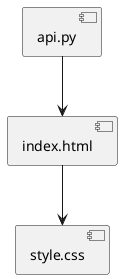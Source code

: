 @startuml diagramName
component "api.py" as Backend
component "index.html" as Template
component "style.css" as Styles

Backend --> Template
Template --> Styles
@enduml
